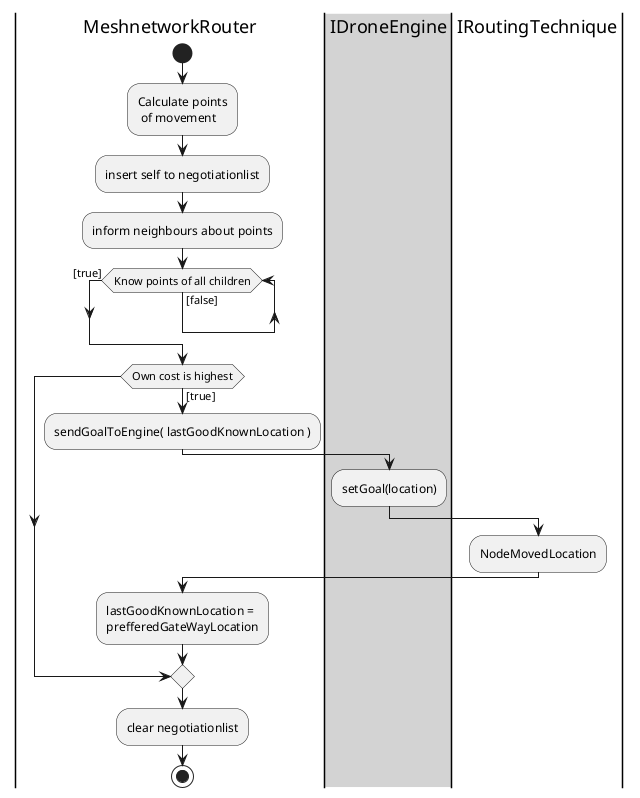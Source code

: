 @startuml
|MeshnetworkRouter|
start
:Calculate points\n of movement;
:insert self to negotiationlist;
:inform neighbours about points;
while(Know points of all children)  is ([false])
endwhile ([true])
    if(Own cost is highest) then ([true])
        :sendGoalToEngine( lastGoodKnownLocation );
        |#lightgray|IDroneEngine|
		:setGoal(location);
        |IRoutingTechnique|
        :NodeMovedLocation;
        |MeshnetworkRouter|
        :lastGoodKnownLocation = \nprefferedGateWayLocation;
    endif
:clear negotiationlist;
stop

@enduml
